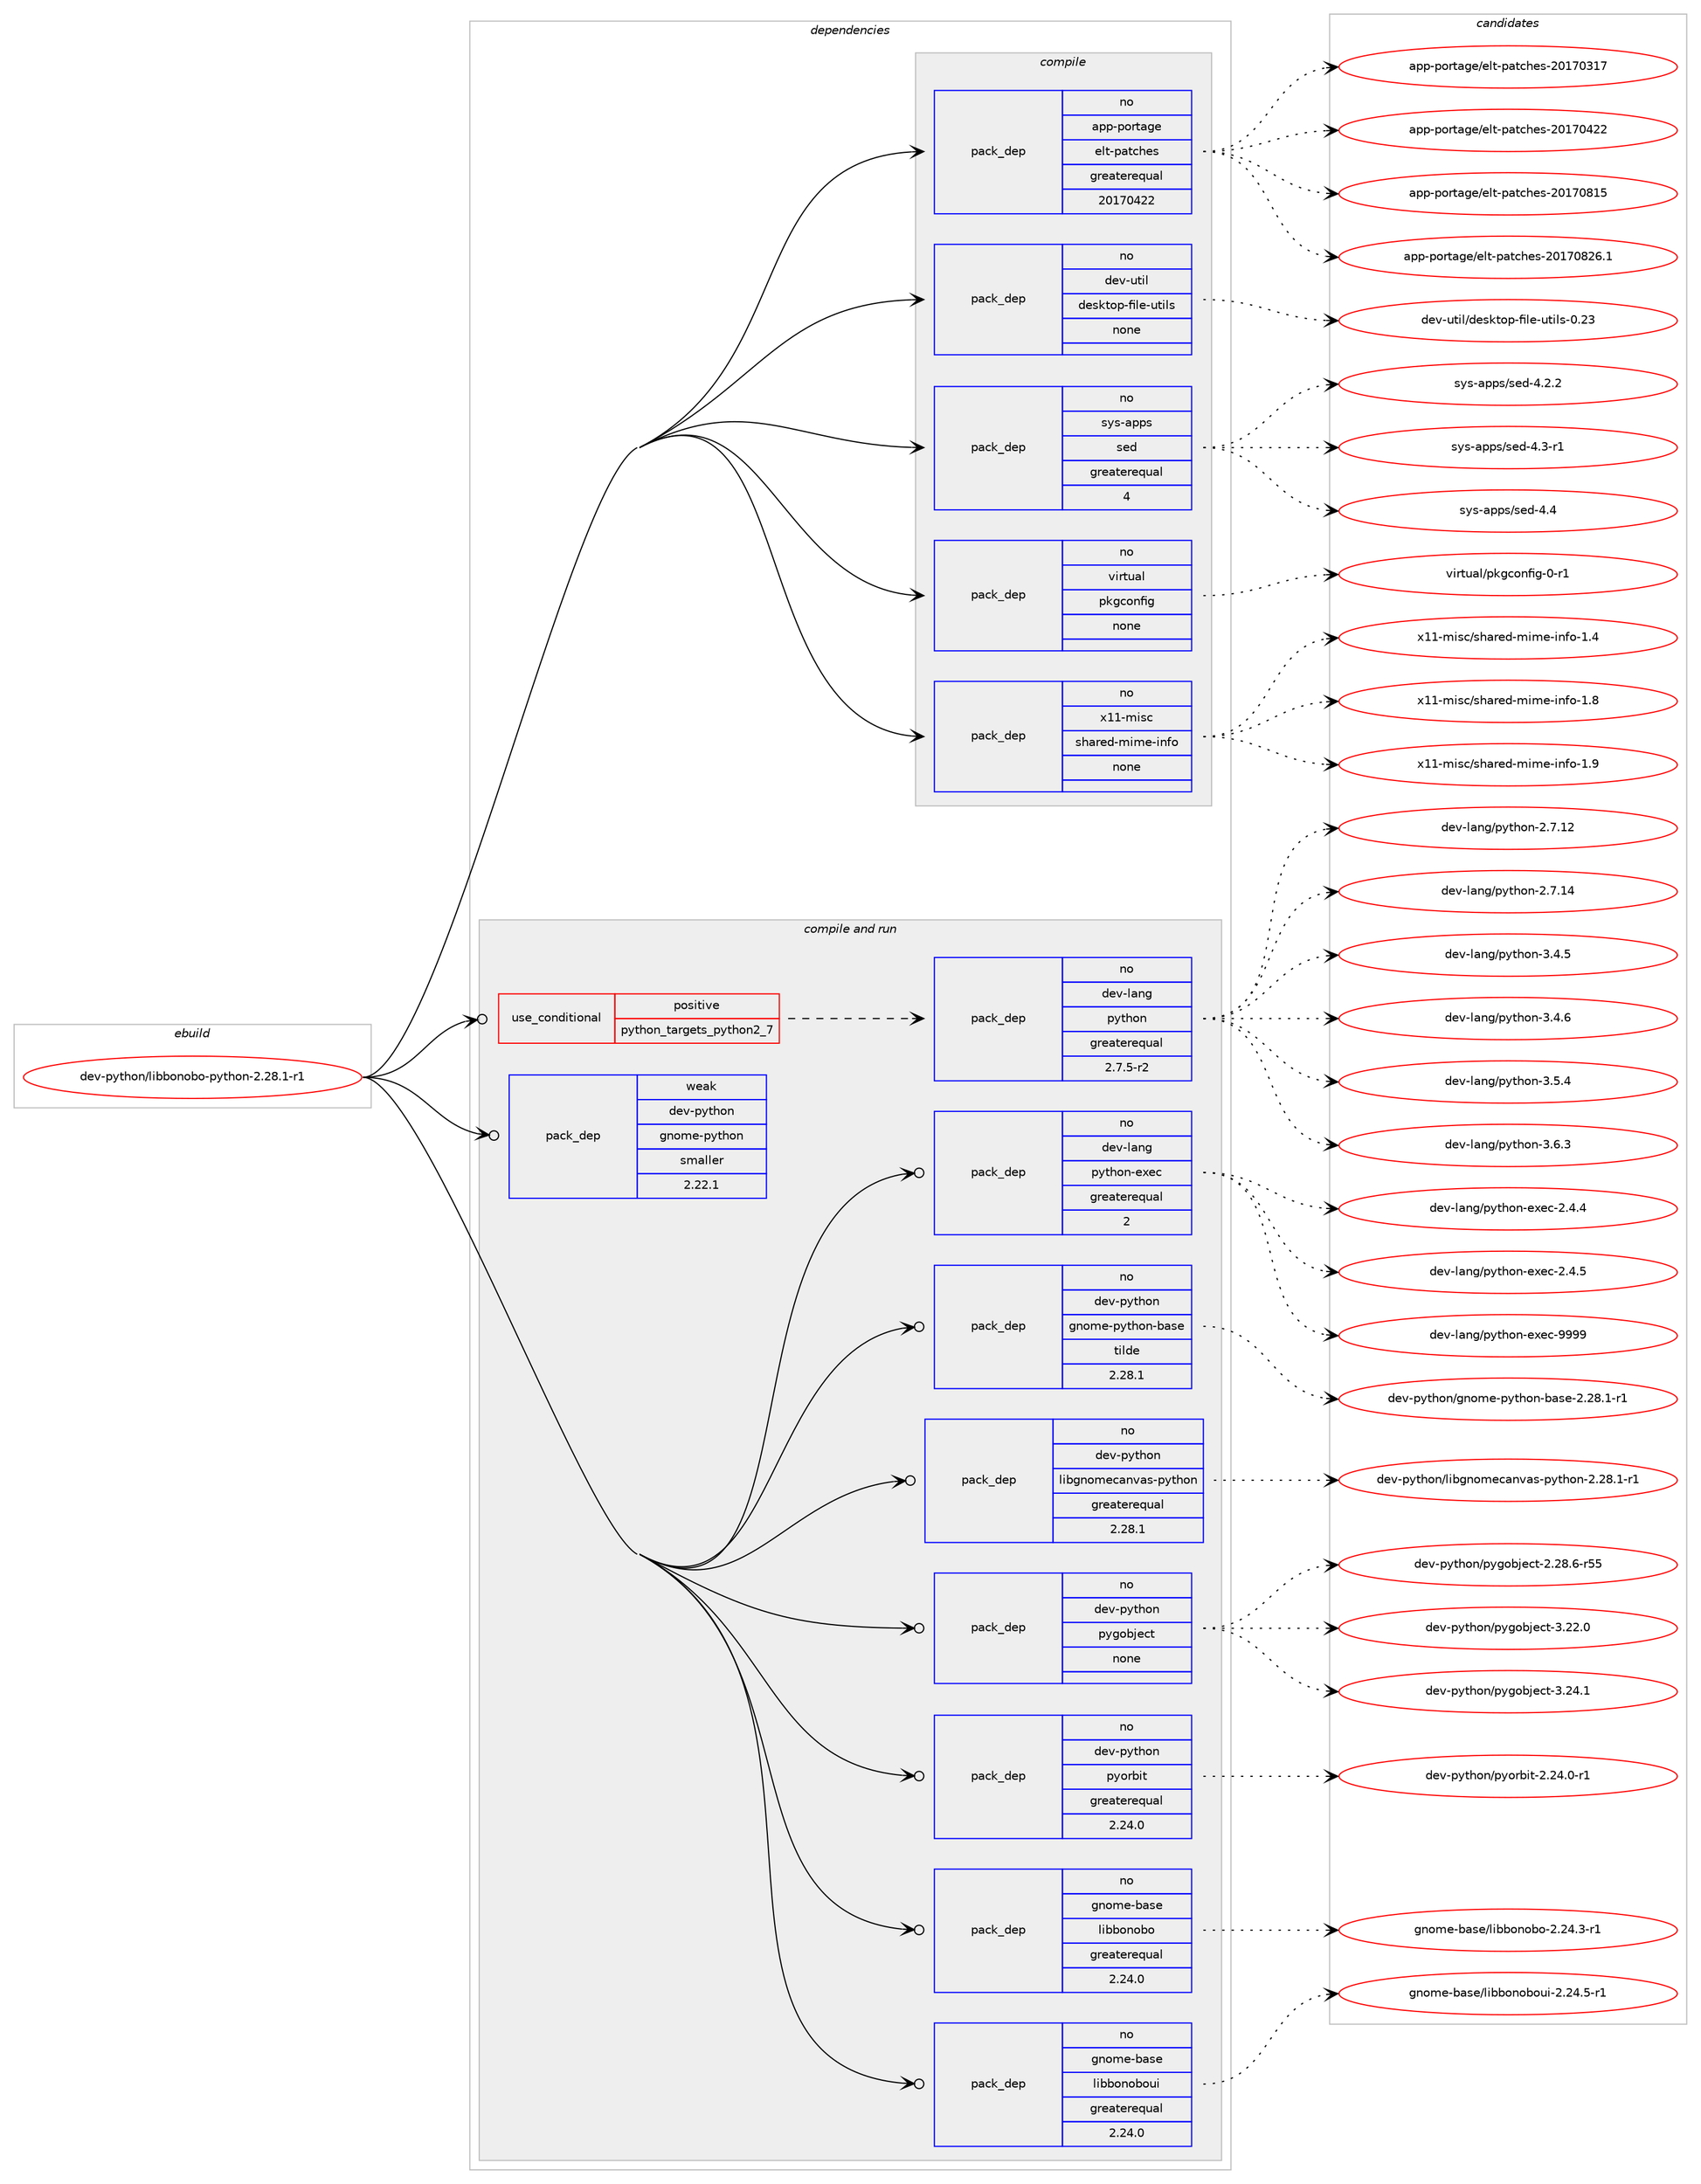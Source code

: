 digraph prolog {

# *************
# Graph options
# *************

newrank=true;
concentrate=true;
compound=true;
graph [rankdir=LR,fontname=Helvetica,fontsize=10,ranksep=1.5];#, ranksep=2.5, nodesep=0.2];
edge  [arrowhead=vee];
node  [fontname=Helvetica,fontsize=10];

# **********
# The ebuild
# **********

subgraph cluster_leftcol {
color=gray;
rank=same;
label=<<i>ebuild</i>>;
id [label="dev-python/libbonobo-python-2.28.1-r1", color=red, width=4, href="../dev-python/libbonobo-python-2.28.1-r1.svg"];
}

# ****************
# The dependencies
# ****************

subgraph cluster_midcol {
color=gray;
label=<<i>dependencies</i>>;
subgraph cluster_compile {
fillcolor="#eeeeee";
style=filled;
label=<<i>compile</i>>;
subgraph pack125515 {
dependency164230 [label=<<TABLE BORDER="0" CELLBORDER="1" CELLSPACING="0" CELLPADDING="4" WIDTH="220"><TR><TD ROWSPAN="6" CELLPADDING="30">pack_dep</TD></TR><TR><TD WIDTH="110">no</TD></TR><TR><TD>app-portage</TD></TR><TR><TD>elt-patches</TD></TR><TR><TD>greaterequal</TD></TR><TR><TD>20170422</TD></TR></TABLE>>, shape=none, color=blue];
}
id:e -> dependency164230:w [weight=20,style="solid",arrowhead="vee"];
subgraph pack125516 {
dependency164231 [label=<<TABLE BORDER="0" CELLBORDER="1" CELLSPACING="0" CELLPADDING="4" WIDTH="220"><TR><TD ROWSPAN="6" CELLPADDING="30">pack_dep</TD></TR><TR><TD WIDTH="110">no</TD></TR><TR><TD>dev-util</TD></TR><TR><TD>desktop-file-utils</TD></TR><TR><TD>none</TD></TR><TR><TD></TD></TR></TABLE>>, shape=none, color=blue];
}
id:e -> dependency164231:w [weight=20,style="solid",arrowhead="vee"];
subgraph pack125517 {
dependency164232 [label=<<TABLE BORDER="0" CELLBORDER="1" CELLSPACING="0" CELLPADDING="4" WIDTH="220"><TR><TD ROWSPAN="6" CELLPADDING="30">pack_dep</TD></TR><TR><TD WIDTH="110">no</TD></TR><TR><TD>sys-apps</TD></TR><TR><TD>sed</TD></TR><TR><TD>greaterequal</TD></TR><TR><TD>4</TD></TR></TABLE>>, shape=none, color=blue];
}
id:e -> dependency164232:w [weight=20,style="solid",arrowhead="vee"];
subgraph pack125518 {
dependency164233 [label=<<TABLE BORDER="0" CELLBORDER="1" CELLSPACING="0" CELLPADDING="4" WIDTH="220"><TR><TD ROWSPAN="6" CELLPADDING="30">pack_dep</TD></TR><TR><TD WIDTH="110">no</TD></TR><TR><TD>virtual</TD></TR><TR><TD>pkgconfig</TD></TR><TR><TD>none</TD></TR><TR><TD></TD></TR></TABLE>>, shape=none, color=blue];
}
id:e -> dependency164233:w [weight=20,style="solid",arrowhead="vee"];
subgraph pack125519 {
dependency164234 [label=<<TABLE BORDER="0" CELLBORDER="1" CELLSPACING="0" CELLPADDING="4" WIDTH="220"><TR><TD ROWSPAN="6" CELLPADDING="30">pack_dep</TD></TR><TR><TD WIDTH="110">no</TD></TR><TR><TD>x11-misc</TD></TR><TR><TD>shared-mime-info</TD></TR><TR><TD>none</TD></TR><TR><TD></TD></TR></TABLE>>, shape=none, color=blue];
}
id:e -> dependency164234:w [weight=20,style="solid",arrowhead="vee"];
}
subgraph cluster_compileandrun {
fillcolor="#eeeeee";
style=filled;
label=<<i>compile and run</i>>;
subgraph cond34862 {
dependency164235 [label=<<TABLE BORDER="0" CELLBORDER="1" CELLSPACING="0" CELLPADDING="4"><TR><TD ROWSPAN="3" CELLPADDING="10">use_conditional</TD></TR><TR><TD>positive</TD></TR><TR><TD>python_targets_python2_7</TD></TR></TABLE>>, shape=none, color=red];
subgraph pack125520 {
dependency164236 [label=<<TABLE BORDER="0" CELLBORDER="1" CELLSPACING="0" CELLPADDING="4" WIDTH="220"><TR><TD ROWSPAN="6" CELLPADDING="30">pack_dep</TD></TR><TR><TD WIDTH="110">no</TD></TR><TR><TD>dev-lang</TD></TR><TR><TD>python</TD></TR><TR><TD>greaterequal</TD></TR><TR><TD>2.7.5-r2</TD></TR></TABLE>>, shape=none, color=blue];
}
dependency164235:e -> dependency164236:w [weight=20,style="dashed",arrowhead="vee"];
}
id:e -> dependency164235:w [weight=20,style="solid",arrowhead="odotvee"];
subgraph pack125521 {
dependency164237 [label=<<TABLE BORDER="0" CELLBORDER="1" CELLSPACING="0" CELLPADDING="4" WIDTH="220"><TR><TD ROWSPAN="6" CELLPADDING="30">pack_dep</TD></TR><TR><TD WIDTH="110">no</TD></TR><TR><TD>dev-lang</TD></TR><TR><TD>python-exec</TD></TR><TR><TD>greaterequal</TD></TR><TR><TD>2</TD></TR></TABLE>>, shape=none, color=blue];
}
id:e -> dependency164237:w [weight=20,style="solid",arrowhead="odotvee"];
subgraph pack125522 {
dependency164238 [label=<<TABLE BORDER="0" CELLBORDER="1" CELLSPACING="0" CELLPADDING="4" WIDTH="220"><TR><TD ROWSPAN="6" CELLPADDING="30">pack_dep</TD></TR><TR><TD WIDTH="110">no</TD></TR><TR><TD>dev-python</TD></TR><TR><TD>gnome-python-base</TD></TR><TR><TD>tilde</TD></TR><TR><TD>2.28.1</TD></TR></TABLE>>, shape=none, color=blue];
}
id:e -> dependency164238:w [weight=20,style="solid",arrowhead="odotvee"];
subgraph pack125523 {
dependency164239 [label=<<TABLE BORDER="0" CELLBORDER="1" CELLSPACING="0" CELLPADDING="4" WIDTH="220"><TR><TD ROWSPAN="6" CELLPADDING="30">pack_dep</TD></TR><TR><TD WIDTH="110">no</TD></TR><TR><TD>dev-python</TD></TR><TR><TD>libgnomecanvas-python</TD></TR><TR><TD>greaterequal</TD></TR><TR><TD>2.28.1</TD></TR></TABLE>>, shape=none, color=blue];
}
id:e -> dependency164239:w [weight=20,style="solid",arrowhead="odotvee"];
subgraph pack125524 {
dependency164240 [label=<<TABLE BORDER="0" CELLBORDER="1" CELLSPACING="0" CELLPADDING="4" WIDTH="220"><TR><TD ROWSPAN="6" CELLPADDING="30">pack_dep</TD></TR><TR><TD WIDTH="110">no</TD></TR><TR><TD>dev-python</TD></TR><TR><TD>pygobject</TD></TR><TR><TD>none</TD></TR><TR><TD></TD></TR></TABLE>>, shape=none, color=blue];
}
id:e -> dependency164240:w [weight=20,style="solid",arrowhead="odotvee"];
subgraph pack125525 {
dependency164241 [label=<<TABLE BORDER="0" CELLBORDER="1" CELLSPACING="0" CELLPADDING="4" WIDTH="220"><TR><TD ROWSPAN="6" CELLPADDING="30">pack_dep</TD></TR><TR><TD WIDTH="110">no</TD></TR><TR><TD>dev-python</TD></TR><TR><TD>pyorbit</TD></TR><TR><TD>greaterequal</TD></TR><TR><TD>2.24.0</TD></TR></TABLE>>, shape=none, color=blue];
}
id:e -> dependency164241:w [weight=20,style="solid",arrowhead="odotvee"];
subgraph pack125526 {
dependency164242 [label=<<TABLE BORDER="0" CELLBORDER="1" CELLSPACING="0" CELLPADDING="4" WIDTH="220"><TR><TD ROWSPAN="6" CELLPADDING="30">pack_dep</TD></TR><TR><TD WIDTH="110">no</TD></TR><TR><TD>gnome-base</TD></TR><TR><TD>libbonobo</TD></TR><TR><TD>greaterequal</TD></TR><TR><TD>2.24.0</TD></TR></TABLE>>, shape=none, color=blue];
}
id:e -> dependency164242:w [weight=20,style="solid",arrowhead="odotvee"];
subgraph pack125527 {
dependency164243 [label=<<TABLE BORDER="0" CELLBORDER="1" CELLSPACING="0" CELLPADDING="4" WIDTH="220"><TR><TD ROWSPAN="6" CELLPADDING="30">pack_dep</TD></TR><TR><TD WIDTH="110">no</TD></TR><TR><TD>gnome-base</TD></TR><TR><TD>libbonoboui</TD></TR><TR><TD>greaterequal</TD></TR><TR><TD>2.24.0</TD></TR></TABLE>>, shape=none, color=blue];
}
id:e -> dependency164243:w [weight=20,style="solid",arrowhead="odotvee"];
subgraph pack125528 {
dependency164244 [label=<<TABLE BORDER="0" CELLBORDER="1" CELLSPACING="0" CELLPADDING="4" WIDTH="220"><TR><TD ROWSPAN="6" CELLPADDING="30">pack_dep</TD></TR><TR><TD WIDTH="110">weak</TD></TR><TR><TD>dev-python</TD></TR><TR><TD>gnome-python</TD></TR><TR><TD>smaller</TD></TR><TR><TD>2.22.1</TD></TR></TABLE>>, shape=none, color=blue];
}
id:e -> dependency164244:w [weight=20,style="solid",arrowhead="odotvee"];
}
subgraph cluster_run {
fillcolor="#eeeeee";
style=filled;
label=<<i>run</i>>;
}
}

# **************
# The candidates
# **************

subgraph cluster_choices {
rank=same;
color=gray;
label=<<i>candidates</i>>;

subgraph choice125515 {
color=black;
nodesep=1;
choice97112112451121111141169710310147101108116451129711699104101115455048495548514955 [label="app-portage/elt-patches-20170317", color=red, width=4,href="../app-portage/elt-patches-20170317.svg"];
choice97112112451121111141169710310147101108116451129711699104101115455048495548525050 [label="app-portage/elt-patches-20170422", color=red, width=4,href="../app-portage/elt-patches-20170422.svg"];
choice97112112451121111141169710310147101108116451129711699104101115455048495548564953 [label="app-portage/elt-patches-20170815", color=red, width=4,href="../app-portage/elt-patches-20170815.svg"];
choice971121124511211111411697103101471011081164511297116991041011154550484955485650544649 [label="app-portage/elt-patches-20170826.1", color=red, width=4,href="../app-portage/elt-patches-20170826.1.svg"];
dependency164230:e -> choice97112112451121111141169710310147101108116451129711699104101115455048495548514955:w [style=dotted,weight="100"];
dependency164230:e -> choice97112112451121111141169710310147101108116451129711699104101115455048495548525050:w [style=dotted,weight="100"];
dependency164230:e -> choice97112112451121111141169710310147101108116451129711699104101115455048495548564953:w [style=dotted,weight="100"];
dependency164230:e -> choice971121124511211111411697103101471011081164511297116991041011154550484955485650544649:w [style=dotted,weight="100"];
}
subgraph choice125516 {
color=black;
nodesep=1;
choice100101118451171161051084710010111510711611111245102105108101451171161051081154548465051 [label="dev-util/desktop-file-utils-0.23", color=red, width=4,href="../dev-util/desktop-file-utils-0.23.svg"];
dependency164231:e -> choice100101118451171161051084710010111510711611111245102105108101451171161051081154548465051:w [style=dotted,weight="100"];
}
subgraph choice125517 {
color=black;
nodesep=1;
choice115121115459711211211547115101100455246504650 [label="sys-apps/sed-4.2.2", color=red, width=4,href="../sys-apps/sed-4.2.2.svg"];
choice115121115459711211211547115101100455246514511449 [label="sys-apps/sed-4.3-r1", color=red, width=4,href="../sys-apps/sed-4.3-r1.svg"];
choice11512111545971121121154711510110045524652 [label="sys-apps/sed-4.4", color=red, width=4,href="../sys-apps/sed-4.4.svg"];
dependency164232:e -> choice115121115459711211211547115101100455246504650:w [style=dotted,weight="100"];
dependency164232:e -> choice115121115459711211211547115101100455246514511449:w [style=dotted,weight="100"];
dependency164232:e -> choice11512111545971121121154711510110045524652:w [style=dotted,weight="100"];
}
subgraph choice125518 {
color=black;
nodesep=1;
choice11810511411611797108471121071039911111010210510345484511449 [label="virtual/pkgconfig-0-r1", color=red, width=4,href="../virtual/pkgconfig-0-r1.svg"];
dependency164233:e -> choice11810511411611797108471121071039911111010210510345484511449:w [style=dotted,weight="100"];
}
subgraph choice125519 {
color=black;
nodesep=1;
choice120494945109105115994711510497114101100451091051091014510511010211145494652 [label="x11-misc/shared-mime-info-1.4", color=red, width=4,href="../x11-misc/shared-mime-info-1.4.svg"];
choice120494945109105115994711510497114101100451091051091014510511010211145494656 [label="x11-misc/shared-mime-info-1.8", color=red, width=4,href="../x11-misc/shared-mime-info-1.8.svg"];
choice120494945109105115994711510497114101100451091051091014510511010211145494657 [label="x11-misc/shared-mime-info-1.9", color=red, width=4,href="../x11-misc/shared-mime-info-1.9.svg"];
dependency164234:e -> choice120494945109105115994711510497114101100451091051091014510511010211145494652:w [style=dotted,weight="100"];
dependency164234:e -> choice120494945109105115994711510497114101100451091051091014510511010211145494656:w [style=dotted,weight="100"];
dependency164234:e -> choice120494945109105115994711510497114101100451091051091014510511010211145494657:w [style=dotted,weight="100"];
}
subgraph choice125520 {
color=black;
nodesep=1;
choice10010111845108971101034711212111610411111045504655464950 [label="dev-lang/python-2.7.12", color=red, width=4,href="../dev-lang/python-2.7.12.svg"];
choice10010111845108971101034711212111610411111045504655464952 [label="dev-lang/python-2.7.14", color=red, width=4,href="../dev-lang/python-2.7.14.svg"];
choice100101118451089711010347112121116104111110455146524653 [label="dev-lang/python-3.4.5", color=red, width=4,href="../dev-lang/python-3.4.5.svg"];
choice100101118451089711010347112121116104111110455146524654 [label="dev-lang/python-3.4.6", color=red, width=4,href="../dev-lang/python-3.4.6.svg"];
choice100101118451089711010347112121116104111110455146534652 [label="dev-lang/python-3.5.4", color=red, width=4,href="../dev-lang/python-3.5.4.svg"];
choice100101118451089711010347112121116104111110455146544651 [label="dev-lang/python-3.6.3", color=red, width=4,href="../dev-lang/python-3.6.3.svg"];
dependency164236:e -> choice10010111845108971101034711212111610411111045504655464950:w [style=dotted,weight="100"];
dependency164236:e -> choice10010111845108971101034711212111610411111045504655464952:w [style=dotted,weight="100"];
dependency164236:e -> choice100101118451089711010347112121116104111110455146524653:w [style=dotted,weight="100"];
dependency164236:e -> choice100101118451089711010347112121116104111110455146524654:w [style=dotted,weight="100"];
dependency164236:e -> choice100101118451089711010347112121116104111110455146534652:w [style=dotted,weight="100"];
dependency164236:e -> choice100101118451089711010347112121116104111110455146544651:w [style=dotted,weight="100"];
}
subgraph choice125521 {
color=black;
nodesep=1;
choice1001011184510897110103471121211161041111104510112010199455046524652 [label="dev-lang/python-exec-2.4.4", color=red, width=4,href="../dev-lang/python-exec-2.4.4.svg"];
choice1001011184510897110103471121211161041111104510112010199455046524653 [label="dev-lang/python-exec-2.4.5", color=red, width=4,href="../dev-lang/python-exec-2.4.5.svg"];
choice10010111845108971101034711212111610411111045101120101994557575757 [label="dev-lang/python-exec-9999", color=red, width=4,href="../dev-lang/python-exec-9999.svg"];
dependency164237:e -> choice1001011184510897110103471121211161041111104510112010199455046524652:w [style=dotted,weight="100"];
dependency164237:e -> choice1001011184510897110103471121211161041111104510112010199455046524653:w [style=dotted,weight="100"];
dependency164237:e -> choice10010111845108971101034711212111610411111045101120101994557575757:w [style=dotted,weight="100"];
}
subgraph choice125522 {
color=black;
nodesep=1;
choice100101118451121211161041111104710311011110910145112121116104111110459897115101455046505646494511449 [label="dev-python/gnome-python-base-2.28.1-r1", color=red, width=4,href="../dev-python/gnome-python-base-2.28.1-r1.svg"];
dependency164238:e -> choice100101118451121211161041111104710311011110910145112121116104111110459897115101455046505646494511449:w [style=dotted,weight="100"];
}
subgraph choice125523 {
color=black;
nodesep=1;
choice10010111845112121116104111110471081059810311011110910199971101189711545112121116104111110455046505646494511449 [label="dev-python/libgnomecanvas-python-2.28.1-r1", color=red, width=4,href="../dev-python/libgnomecanvas-python-2.28.1-r1.svg"];
dependency164239:e -> choice10010111845112121116104111110471081059810311011110910199971101189711545112121116104111110455046505646494511449:w [style=dotted,weight="100"];
}
subgraph choice125524 {
color=black;
nodesep=1;
choice1001011184511212111610411111047112121103111981061019911645504650564654451145353 [label="dev-python/pygobject-2.28.6-r55", color=red, width=4,href="../dev-python/pygobject-2.28.6-r55.svg"];
choice1001011184511212111610411111047112121103111981061019911645514650504648 [label="dev-python/pygobject-3.22.0", color=red, width=4,href="../dev-python/pygobject-3.22.0.svg"];
choice1001011184511212111610411111047112121103111981061019911645514650524649 [label="dev-python/pygobject-3.24.1", color=red, width=4,href="../dev-python/pygobject-3.24.1.svg"];
dependency164240:e -> choice1001011184511212111610411111047112121103111981061019911645504650564654451145353:w [style=dotted,weight="100"];
dependency164240:e -> choice1001011184511212111610411111047112121103111981061019911645514650504648:w [style=dotted,weight="100"];
dependency164240:e -> choice1001011184511212111610411111047112121103111981061019911645514650524649:w [style=dotted,weight="100"];
}
subgraph choice125525 {
color=black;
nodesep=1;
choice100101118451121211161041111104711212111111498105116455046505246484511449 [label="dev-python/pyorbit-2.24.0-r1", color=red, width=4,href="../dev-python/pyorbit-2.24.0-r1.svg"];
dependency164241:e -> choice100101118451121211161041111104711212111111498105116455046505246484511449:w [style=dotted,weight="100"];
}
subgraph choice125526 {
color=black;
nodesep=1;
choice10311011110910145989711510147108105989811111011198111455046505246514511449 [label="gnome-base/libbonobo-2.24.3-r1", color=red, width=4,href="../gnome-base/libbonobo-2.24.3-r1.svg"];
dependency164242:e -> choice10311011110910145989711510147108105989811111011198111455046505246514511449:w [style=dotted,weight="100"];
}
subgraph choice125527 {
color=black;
nodesep=1;
choice10311011110910145989711510147108105989811111011198111117105455046505246534511449 [label="gnome-base/libbonoboui-2.24.5-r1", color=red, width=4,href="../gnome-base/libbonoboui-2.24.5-r1.svg"];
dependency164243:e -> choice10311011110910145989711510147108105989811111011198111117105455046505246534511449:w [style=dotted,weight="100"];
}
subgraph choice125528 {
color=black;
nodesep=1;
}
}

}
